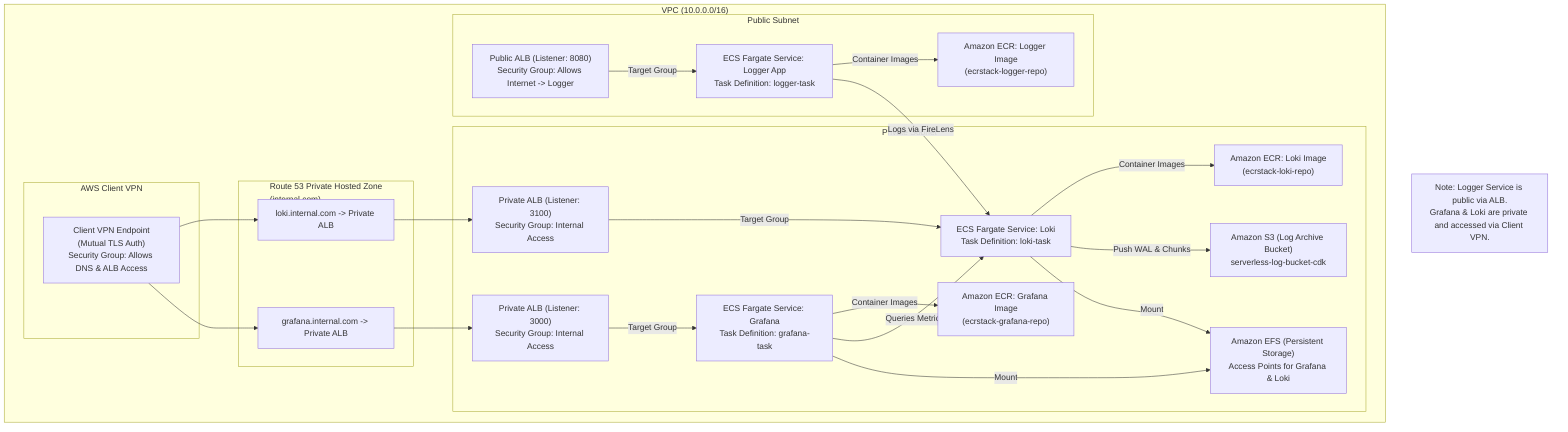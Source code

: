 graph TD
  subgraph VPC["VPC (10.0.0.0/16)"]
    
    subgraph PublicSubnet["Public Subnet"]
      ALBLogger["Public ALB (Listener: 8080)\nSecurity Group: Allows Internet -> Logger"]
      LoggerService["ECS Fargate Service: Logger App\nTask Definition: logger-task"]
      ECRLogger["Amazon ECR: Logger Image\n(ecrstack-logger-repo)"]
      ALBLogger -->|Target Group| LoggerService
    end

    subgraph PrivateSubnet["Private Subnet"]
      ALBGrafana["Private ALB (Listener: 3000)\nSecurity Group: Internal Access"]
      ALBLoki["Private ALB (Listener: 3100)\nSecurity Group: Internal Access"]
      GrafanaService["ECS Fargate Service: Grafana\nTask Definition: grafana-task"]
      LokiService["ECS Fargate Service: Loki\nTask Definition: loki-task"]
      ECRGrafana["Amazon ECR: Grafana Image\n(ecrstack-grafana-repo)"]
      ECRLoki["Amazon ECR: Loki Image\n(ecrstack-loki-repo)"]
      EFS["Amazon EFS (Persistent Storage)\nAccess Points for Grafana & Loki"]
      S3["Amazon S3 (Log Archive Bucket)\nserverless-log-bucket-cdk"]
      
      ALBGrafana -->|Target Group| GrafanaService
      ALBLoki -->|Target Group| LokiService
      GrafanaService -- Mount --> EFS
      LokiService -- Mount --> EFS
      LokiService -- Push WAL & Chunks --> S3
    end

    subgraph Route53["Route 53 Private Hosted Zone\n(internal.com)"]
      DNSGrafana["grafana.internal.com -> Private ALB"]
      DNSLoki["loki.internal.com -> Private ALB"]
      DNSGrafana --> ALBGrafana
      DNSLoki --> ALBLoki
    end

    subgraph ClientVPN["AWS Client VPN"]
      VPNEndpoint["Client VPN Endpoint\n(Mutual TLS Auth)\nSecurity Group: Allows DNS & ALB Access"]
      VPNEndpoint --> DNSGrafana
      VPNEndpoint --> DNSLoki
    end

    LoggerService -- Logs via FireLens --> LokiService
    GrafanaService -- Queries Metrics --> LokiService
    LoggerService -- Container Images --> ECRLogger
    GrafanaService -- Container Images --> ECRGrafana
    LokiService -- Container Images --> ECRLoki
  end

  note1["Note: Logger Service is public via ALB.\nGrafana & Loki are private and accessed via Client VPN."]